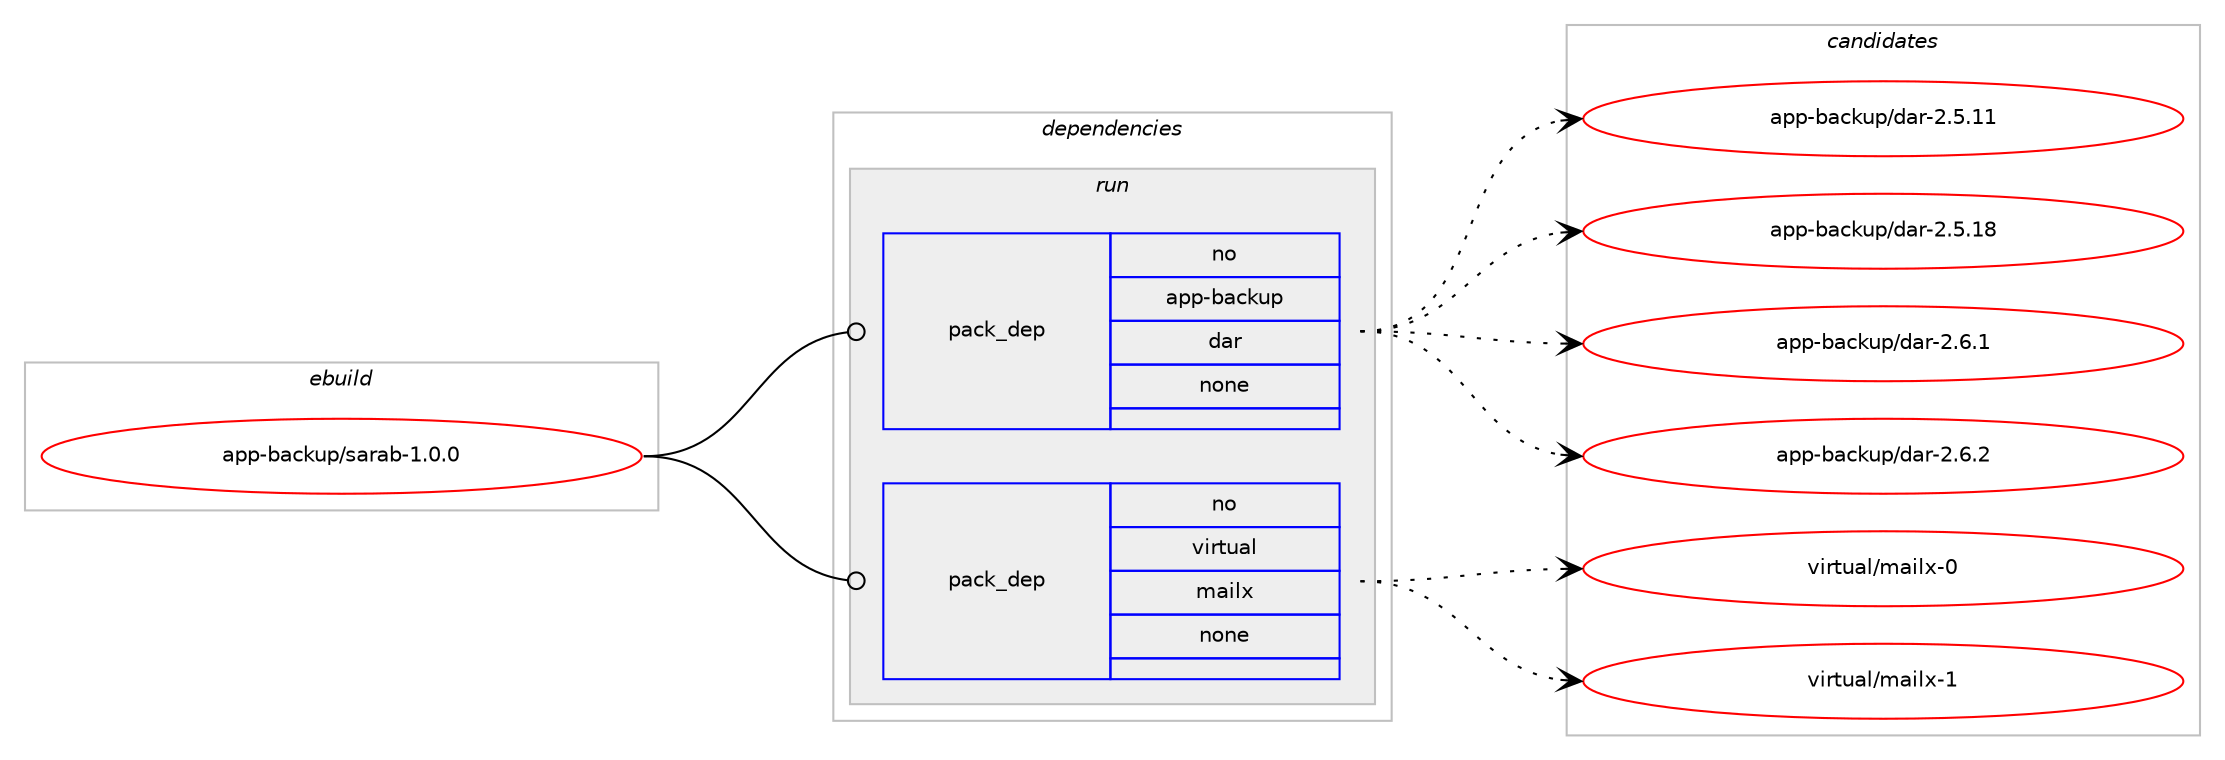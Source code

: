 digraph prolog {

# *************
# Graph options
# *************

newrank=true;
concentrate=true;
compound=true;
graph [rankdir=LR,fontname=Helvetica,fontsize=10,ranksep=1.5];#, ranksep=2.5, nodesep=0.2];
edge  [arrowhead=vee];
node  [fontname=Helvetica,fontsize=10];

# **********
# The ebuild
# **********

subgraph cluster_leftcol {
color=gray;
rank=same;
label=<<i>ebuild</i>>;
id [label="app-backup/sarab-1.0.0", color=red, width=4, href="../app-backup/sarab-1.0.0.svg"];
}

# ****************
# The dependencies
# ****************

subgraph cluster_midcol {
color=gray;
label=<<i>dependencies</i>>;
subgraph cluster_compile {
fillcolor="#eeeeee";
style=filled;
label=<<i>compile</i>>;
}
subgraph cluster_compileandrun {
fillcolor="#eeeeee";
style=filled;
label=<<i>compile and run</i>>;
}
subgraph cluster_run {
fillcolor="#eeeeee";
style=filled;
label=<<i>run</i>>;
subgraph pack906834 {
dependency1273949 [label=<<TABLE BORDER="0" CELLBORDER="1" CELLSPACING="0" CELLPADDING="4" WIDTH="220"><TR><TD ROWSPAN="6" CELLPADDING="30">pack_dep</TD></TR><TR><TD WIDTH="110">no</TD></TR><TR><TD>app-backup</TD></TR><TR><TD>dar</TD></TR><TR><TD>none</TD></TR><TR><TD></TD></TR></TABLE>>, shape=none, color=blue];
}
id:e -> dependency1273949:w [weight=20,style="solid",arrowhead="odot"];
subgraph pack906835 {
dependency1273950 [label=<<TABLE BORDER="0" CELLBORDER="1" CELLSPACING="0" CELLPADDING="4" WIDTH="220"><TR><TD ROWSPAN="6" CELLPADDING="30">pack_dep</TD></TR><TR><TD WIDTH="110">no</TD></TR><TR><TD>virtual</TD></TR><TR><TD>mailx</TD></TR><TR><TD>none</TD></TR><TR><TD></TD></TR></TABLE>>, shape=none, color=blue];
}
id:e -> dependency1273950:w [weight=20,style="solid",arrowhead="odot"];
}
}

# **************
# The candidates
# **************

subgraph cluster_choices {
rank=same;
color=gray;
label=<<i>candidates</i>>;

subgraph choice906834 {
color=black;
nodesep=1;
choice9711211245989799107117112471009711445504653464949 [label="app-backup/dar-2.5.11", color=red, width=4,href="../app-backup/dar-2.5.11.svg"];
choice9711211245989799107117112471009711445504653464956 [label="app-backup/dar-2.5.18", color=red, width=4,href="../app-backup/dar-2.5.18.svg"];
choice97112112459897991071171124710097114455046544649 [label="app-backup/dar-2.6.1", color=red, width=4,href="../app-backup/dar-2.6.1.svg"];
choice97112112459897991071171124710097114455046544650 [label="app-backup/dar-2.6.2", color=red, width=4,href="../app-backup/dar-2.6.2.svg"];
dependency1273949:e -> choice9711211245989799107117112471009711445504653464949:w [style=dotted,weight="100"];
dependency1273949:e -> choice9711211245989799107117112471009711445504653464956:w [style=dotted,weight="100"];
dependency1273949:e -> choice97112112459897991071171124710097114455046544649:w [style=dotted,weight="100"];
dependency1273949:e -> choice97112112459897991071171124710097114455046544650:w [style=dotted,weight="100"];
}
subgraph choice906835 {
color=black;
nodesep=1;
choice1181051141161179710847109971051081204548 [label="virtual/mailx-0", color=red, width=4,href="../virtual/mailx-0.svg"];
choice1181051141161179710847109971051081204549 [label="virtual/mailx-1", color=red, width=4,href="../virtual/mailx-1.svg"];
dependency1273950:e -> choice1181051141161179710847109971051081204548:w [style=dotted,weight="100"];
dependency1273950:e -> choice1181051141161179710847109971051081204549:w [style=dotted,weight="100"];
}
}

}
